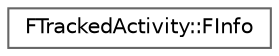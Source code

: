 digraph "Graphical Class Hierarchy"
{
 // INTERACTIVE_SVG=YES
 // LATEX_PDF_SIZE
  bgcolor="transparent";
  edge [fontname=Helvetica,fontsize=10,labelfontname=Helvetica,labelfontsize=10];
  node [fontname=Helvetica,fontsize=10,shape=box,height=0.2,width=0.4];
  rankdir="LR";
  Node0 [id="Node000000",label="FTrackedActivity::FInfo",height=0.2,width=0.4,color="grey40", fillcolor="white", style="filled",URL="$d0/d46/structFTrackedActivity_1_1FInfo.html",tooltip=" "];
}
